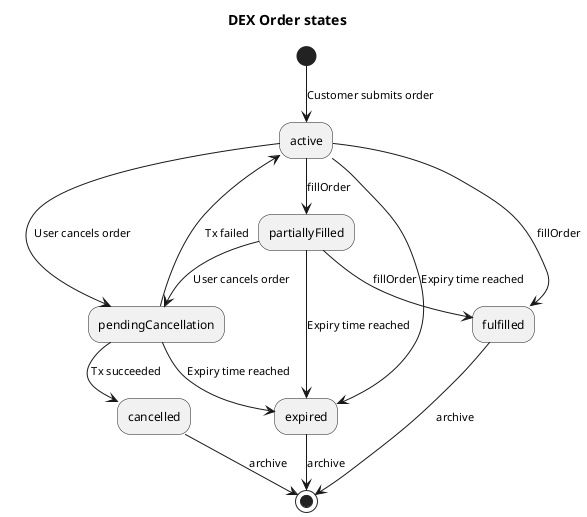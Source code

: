 @startuml

title DEX Order states

(*) --> [Customer submits order] active
active --> [User cancels order] pendingCancellation
active --> [Expiry time reached] expired
active --> [fillOrder] partiallyFilled
active --> [fillOrder] fulfilled

partiallyFilled --> [fillOrder] fulfilled
partiallyFilled --> [Expiry time reached] expired
partiallyFilled --> [User cancels order] pendingCancellation

' pendingConfirmation --> [Tx succeeded] partiallyFilled
' pendingConfirmation --> [Tx succeeded] filled
' pendingConfirmation --> [Tx failed] error

pendingCancellation --> [Tx succeeded] cancelled
pendingCancellation --> [Tx failed] active
pendingCancellation --> [Expiry time reached] expired


' error --> [*] : archive
fulfilled --> [archive] (*)
expired --> [archive] (*)
cancelled --> [archive] (*)

@enduml
